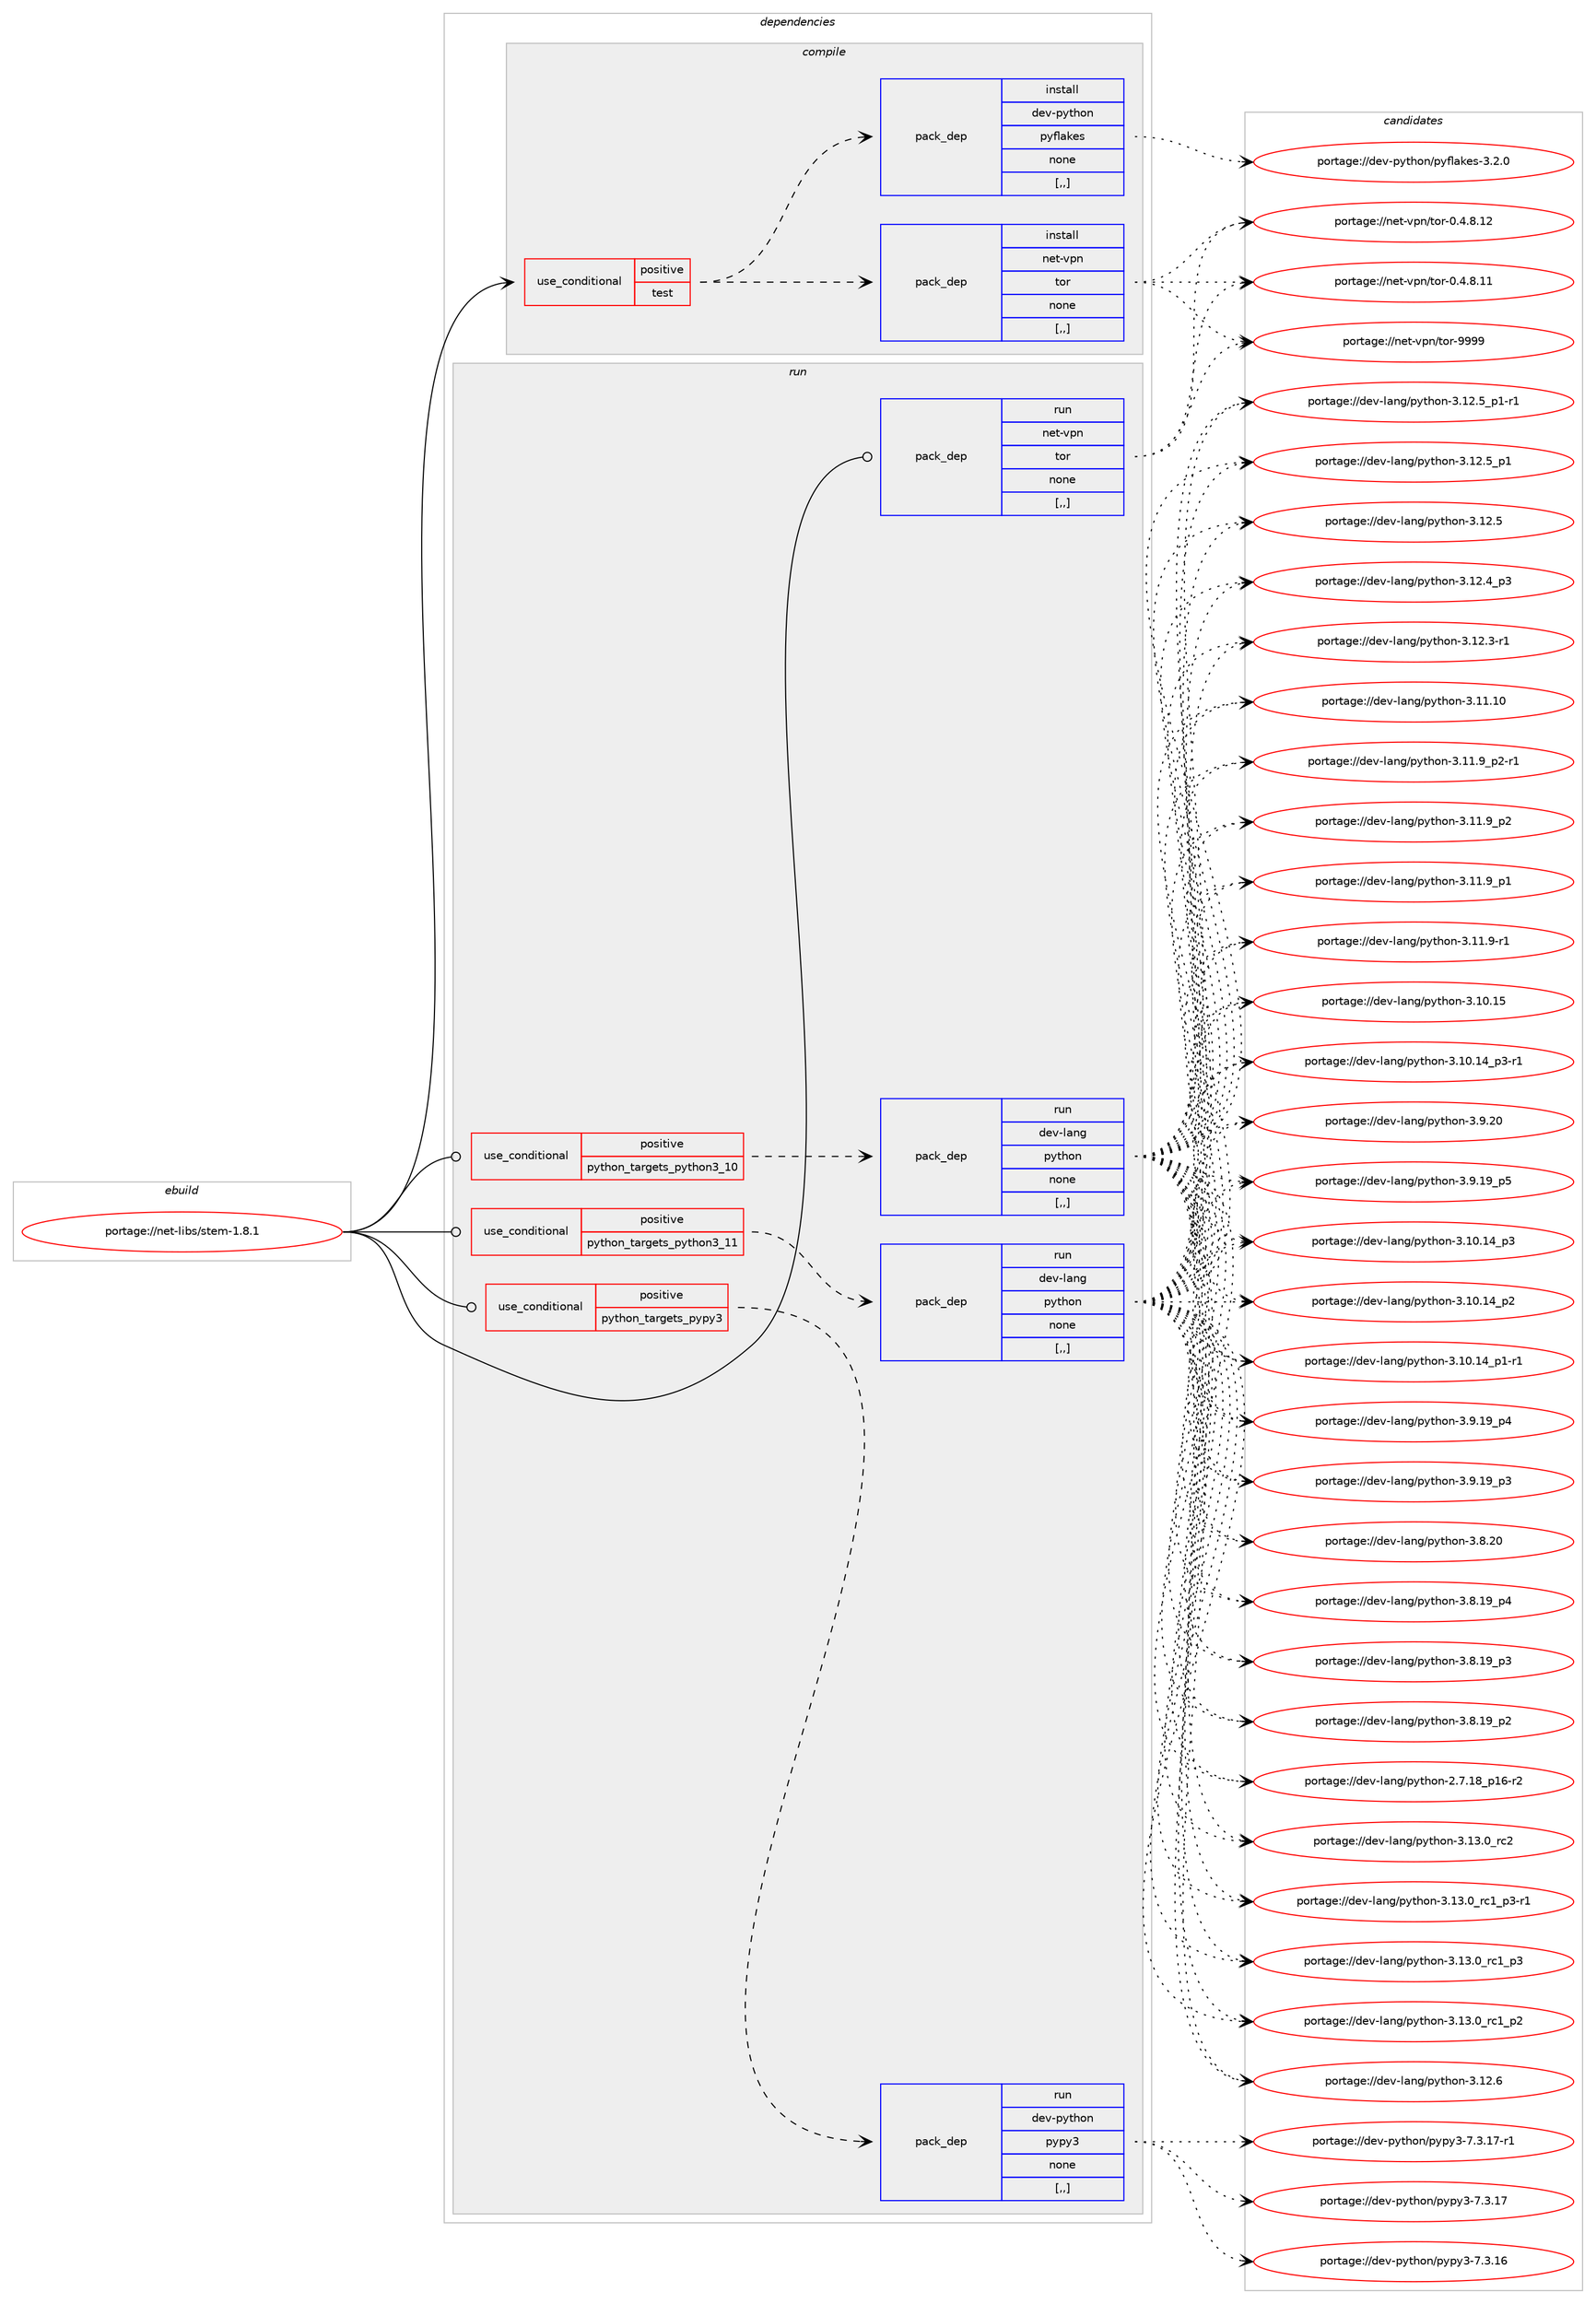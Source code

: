 digraph prolog {

# *************
# Graph options
# *************

newrank=true;
concentrate=true;
compound=true;
graph [rankdir=LR,fontname=Helvetica,fontsize=10,ranksep=1.5];#, ranksep=2.5, nodesep=0.2];
edge  [arrowhead=vee];
node  [fontname=Helvetica,fontsize=10];

# **********
# The ebuild
# **********

subgraph cluster_leftcol {
color=gray;
label=<<i>ebuild</i>>;
id [label="portage://net-libs/stem-1.8.1", color=red, width=4, href="../net-libs/stem-1.8.1.svg"];
}

# ****************
# The dependencies
# ****************

subgraph cluster_midcol {
color=gray;
label=<<i>dependencies</i>>;
subgraph cluster_compile {
fillcolor="#eeeeee";
style=filled;
label=<<i>compile</i>>;
subgraph cond229011 {
dependency874022 [label=<<TABLE BORDER="0" CELLBORDER="1" CELLSPACING="0" CELLPADDING="4"><TR><TD ROWSPAN="3" CELLPADDING="10">use_conditional</TD></TR><TR><TD>positive</TD></TR><TR><TD>test</TD></TR></TABLE>>, shape=none, color=red];
subgraph pack638581 {
dependency874023 [label=<<TABLE BORDER="0" CELLBORDER="1" CELLSPACING="0" CELLPADDING="4" WIDTH="220"><TR><TD ROWSPAN="6" CELLPADDING="30">pack_dep</TD></TR><TR><TD WIDTH="110">install</TD></TR><TR><TD>dev-python</TD></TR><TR><TD>pyflakes</TD></TR><TR><TD>none</TD></TR><TR><TD>[,,]</TD></TR></TABLE>>, shape=none, color=blue];
}
dependency874022:e -> dependency874023:w [weight=20,style="dashed",arrowhead="vee"];
subgraph pack638582 {
dependency874024 [label=<<TABLE BORDER="0" CELLBORDER="1" CELLSPACING="0" CELLPADDING="4" WIDTH="220"><TR><TD ROWSPAN="6" CELLPADDING="30">pack_dep</TD></TR><TR><TD WIDTH="110">install</TD></TR><TR><TD>net-vpn</TD></TR><TR><TD>tor</TD></TR><TR><TD>none</TD></TR><TR><TD>[,,]</TD></TR></TABLE>>, shape=none, color=blue];
}
dependency874022:e -> dependency874024:w [weight=20,style="dashed",arrowhead="vee"];
}
id:e -> dependency874022:w [weight=20,style="solid",arrowhead="vee"];
}
subgraph cluster_compileandrun {
fillcolor="#eeeeee";
style=filled;
label=<<i>compile and run</i>>;
}
subgraph cluster_run {
fillcolor="#eeeeee";
style=filled;
label=<<i>run</i>>;
subgraph cond229012 {
dependency874025 [label=<<TABLE BORDER="0" CELLBORDER="1" CELLSPACING="0" CELLPADDING="4"><TR><TD ROWSPAN="3" CELLPADDING="10">use_conditional</TD></TR><TR><TD>positive</TD></TR><TR><TD>python_targets_pypy3</TD></TR></TABLE>>, shape=none, color=red];
subgraph pack638583 {
dependency874026 [label=<<TABLE BORDER="0" CELLBORDER="1" CELLSPACING="0" CELLPADDING="4" WIDTH="220"><TR><TD ROWSPAN="6" CELLPADDING="30">pack_dep</TD></TR><TR><TD WIDTH="110">run</TD></TR><TR><TD>dev-python</TD></TR><TR><TD>pypy3</TD></TR><TR><TD>none</TD></TR><TR><TD>[,,]</TD></TR></TABLE>>, shape=none, color=blue];
}
dependency874025:e -> dependency874026:w [weight=20,style="dashed",arrowhead="vee"];
}
id:e -> dependency874025:w [weight=20,style="solid",arrowhead="odot"];
subgraph cond229013 {
dependency874027 [label=<<TABLE BORDER="0" CELLBORDER="1" CELLSPACING="0" CELLPADDING="4"><TR><TD ROWSPAN="3" CELLPADDING="10">use_conditional</TD></TR><TR><TD>positive</TD></TR><TR><TD>python_targets_python3_10</TD></TR></TABLE>>, shape=none, color=red];
subgraph pack638584 {
dependency874028 [label=<<TABLE BORDER="0" CELLBORDER="1" CELLSPACING="0" CELLPADDING="4" WIDTH="220"><TR><TD ROWSPAN="6" CELLPADDING="30">pack_dep</TD></TR><TR><TD WIDTH="110">run</TD></TR><TR><TD>dev-lang</TD></TR><TR><TD>python</TD></TR><TR><TD>none</TD></TR><TR><TD>[,,]</TD></TR></TABLE>>, shape=none, color=blue];
}
dependency874027:e -> dependency874028:w [weight=20,style="dashed",arrowhead="vee"];
}
id:e -> dependency874027:w [weight=20,style="solid",arrowhead="odot"];
subgraph cond229014 {
dependency874029 [label=<<TABLE BORDER="0" CELLBORDER="1" CELLSPACING="0" CELLPADDING="4"><TR><TD ROWSPAN="3" CELLPADDING="10">use_conditional</TD></TR><TR><TD>positive</TD></TR><TR><TD>python_targets_python3_11</TD></TR></TABLE>>, shape=none, color=red];
subgraph pack638585 {
dependency874030 [label=<<TABLE BORDER="0" CELLBORDER="1" CELLSPACING="0" CELLPADDING="4" WIDTH="220"><TR><TD ROWSPAN="6" CELLPADDING="30">pack_dep</TD></TR><TR><TD WIDTH="110">run</TD></TR><TR><TD>dev-lang</TD></TR><TR><TD>python</TD></TR><TR><TD>none</TD></TR><TR><TD>[,,]</TD></TR></TABLE>>, shape=none, color=blue];
}
dependency874029:e -> dependency874030:w [weight=20,style="dashed",arrowhead="vee"];
}
id:e -> dependency874029:w [weight=20,style="solid",arrowhead="odot"];
subgraph pack638586 {
dependency874031 [label=<<TABLE BORDER="0" CELLBORDER="1" CELLSPACING="0" CELLPADDING="4" WIDTH="220"><TR><TD ROWSPAN="6" CELLPADDING="30">pack_dep</TD></TR><TR><TD WIDTH="110">run</TD></TR><TR><TD>net-vpn</TD></TR><TR><TD>tor</TD></TR><TR><TD>none</TD></TR><TR><TD>[,,]</TD></TR></TABLE>>, shape=none, color=blue];
}
id:e -> dependency874031:w [weight=20,style="solid",arrowhead="odot"];
}
}

# **************
# The candidates
# **************

subgraph cluster_choices {
rank=same;
color=gray;
label=<<i>candidates</i>>;

subgraph choice638581 {
color=black;
nodesep=1;
choice100101118451121211161041111104711212110210897107101115455146504648 [label="portage://dev-python/pyflakes-3.2.0", color=red, width=4,href="../dev-python/pyflakes-3.2.0.svg"];
dependency874023:e -> choice100101118451121211161041111104711212110210897107101115455146504648:w [style=dotted,weight="100"];
}
subgraph choice638582 {
color=black;
nodesep=1;
choice11010111645118112110471161111144557575757 [label="portage://net-vpn/tor-9999", color=red, width=4,href="../net-vpn/tor-9999.svg"];
choice1101011164511811211047116111114454846524656464950 [label="portage://net-vpn/tor-0.4.8.12", color=red, width=4,href="../net-vpn/tor-0.4.8.12.svg"];
choice1101011164511811211047116111114454846524656464949 [label="portage://net-vpn/tor-0.4.8.11", color=red, width=4,href="../net-vpn/tor-0.4.8.11.svg"];
dependency874024:e -> choice11010111645118112110471161111144557575757:w [style=dotted,weight="100"];
dependency874024:e -> choice1101011164511811211047116111114454846524656464950:w [style=dotted,weight="100"];
dependency874024:e -> choice1101011164511811211047116111114454846524656464949:w [style=dotted,weight="100"];
}
subgraph choice638583 {
color=black;
nodesep=1;
choice100101118451121211161041111104711212111212151455546514649554511449 [label="portage://dev-python/pypy3-7.3.17-r1", color=red, width=4,href="../dev-python/pypy3-7.3.17-r1.svg"];
choice10010111845112121116104111110471121211121215145554651464955 [label="portage://dev-python/pypy3-7.3.17", color=red, width=4,href="../dev-python/pypy3-7.3.17.svg"];
choice10010111845112121116104111110471121211121215145554651464954 [label="portage://dev-python/pypy3-7.3.16", color=red, width=4,href="../dev-python/pypy3-7.3.16.svg"];
dependency874026:e -> choice100101118451121211161041111104711212111212151455546514649554511449:w [style=dotted,weight="100"];
dependency874026:e -> choice10010111845112121116104111110471121211121215145554651464955:w [style=dotted,weight="100"];
dependency874026:e -> choice10010111845112121116104111110471121211121215145554651464954:w [style=dotted,weight="100"];
}
subgraph choice638584 {
color=black;
nodesep=1;
choice10010111845108971101034711212111610411111045514649514648951149950 [label="portage://dev-lang/python-3.13.0_rc2", color=red, width=4,href="../dev-lang/python-3.13.0_rc2.svg"];
choice1001011184510897110103471121211161041111104551464951464895114994995112514511449 [label="portage://dev-lang/python-3.13.0_rc1_p3-r1", color=red, width=4,href="../dev-lang/python-3.13.0_rc1_p3-r1.svg"];
choice100101118451089711010347112121116104111110455146495146489511499499511251 [label="portage://dev-lang/python-3.13.0_rc1_p3", color=red, width=4,href="../dev-lang/python-3.13.0_rc1_p3.svg"];
choice100101118451089711010347112121116104111110455146495146489511499499511250 [label="portage://dev-lang/python-3.13.0_rc1_p2", color=red, width=4,href="../dev-lang/python-3.13.0_rc1_p2.svg"];
choice10010111845108971101034711212111610411111045514649504654 [label="portage://dev-lang/python-3.12.6", color=red, width=4,href="../dev-lang/python-3.12.6.svg"];
choice1001011184510897110103471121211161041111104551464950465395112494511449 [label="portage://dev-lang/python-3.12.5_p1-r1", color=red, width=4,href="../dev-lang/python-3.12.5_p1-r1.svg"];
choice100101118451089711010347112121116104111110455146495046539511249 [label="portage://dev-lang/python-3.12.5_p1", color=red, width=4,href="../dev-lang/python-3.12.5_p1.svg"];
choice10010111845108971101034711212111610411111045514649504653 [label="portage://dev-lang/python-3.12.5", color=red, width=4,href="../dev-lang/python-3.12.5.svg"];
choice100101118451089711010347112121116104111110455146495046529511251 [label="portage://dev-lang/python-3.12.4_p3", color=red, width=4,href="../dev-lang/python-3.12.4_p3.svg"];
choice100101118451089711010347112121116104111110455146495046514511449 [label="portage://dev-lang/python-3.12.3-r1", color=red, width=4,href="../dev-lang/python-3.12.3-r1.svg"];
choice1001011184510897110103471121211161041111104551464949464948 [label="portage://dev-lang/python-3.11.10", color=red, width=4,href="../dev-lang/python-3.11.10.svg"];
choice1001011184510897110103471121211161041111104551464949465795112504511449 [label="portage://dev-lang/python-3.11.9_p2-r1", color=red, width=4,href="../dev-lang/python-3.11.9_p2-r1.svg"];
choice100101118451089711010347112121116104111110455146494946579511250 [label="portage://dev-lang/python-3.11.9_p2", color=red, width=4,href="../dev-lang/python-3.11.9_p2.svg"];
choice100101118451089711010347112121116104111110455146494946579511249 [label="portage://dev-lang/python-3.11.9_p1", color=red, width=4,href="../dev-lang/python-3.11.9_p1.svg"];
choice100101118451089711010347112121116104111110455146494946574511449 [label="portage://dev-lang/python-3.11.9-r1", color=red, width=4,href="../dev-lang/python-3.11.9-r1.svg"];
choice1001011184510897110103471121211161041111104551464948464953 [label="portage://dev-lang/python-3.10.15", color=red, width=4,href="../dev-lang/python-3.10.15.svg"];
choice100101118451089711010347112121116104111110455146494846495295112514511449 [label="portage://dev-lang/python-3.10.14_p3-r1", color=red, width=4,href="../dev-lang/python-3.10.14_p3-r1.svg"];
choice10010111845108971101034711212111610411111045514649484649529511251 [label="portage://dev-lang/python-3.10.14_p3", color=red, width=4,href="../dev-lang/python-3.10.14_p3.svg"];
choice10010111845108971101034711212111610411111045514649484649529511250 [label="portage://dev-lang/python-3.10.14_p2", color=red, width=4,href="../dev-lang/python-3.10.14_p2.svg"];
choice100101118451089711010347112121116104111110455146494846495295112494511449 [label="portage://dev-lang/python-3.10.14_p1-r1", color=red, width=4,href="../dev-lang/python-3.10.14_p1-r1.svg"];
choice10010111845108971101034711212111610411111045514657465048 [label="portage://dev-lang/python-3.9.20", color=red, width=4,href="../dev-lang/python-3.9.20.svg"];
choice100101118451089711010347112121116104111110455146574649579511253 [label="portage://dev-lang/python-3.9.19_p5", color=red, width=4,href="../dev-lang/python-3.9.19_p5.svg"];
choice100101118451089711010347112121116104111110455146574649579511252 [label="portage://dev-lang/python-3.9.19_p4", color=red, width=4,href="../dev-lang/python-3.9.19_p4.svg"];
choice100101118451089711010347112121116104111110455146574649579511251 [label="portage://dev-lang/python-3.9.19_p3", color=red, width=4,href="../dev-lang/python-3.9.19_p3.svg"];
choice10010111845108971101034711212111610411111045514656465048 [label="portage://dev-lang/python-3.8.20", color=red, width=4,href="../dev-lang/python-3.8.20.svg"];
choice100101118451089711010347112121116104111110455146564649579511252 [label="portage://dev-lang/python-3.8.19_p4", color=red, width=4,href="../dev-lang/python-3.8.19_p4.svg"];
choice100101118451089711010347112121116104111110455146564649579511251 [label="portage://dev-lang/python-3.8.19_p3", color=red, width=4,href="../dev-lang/python-3.8.19_p3.svg"];
choice100101118451089711010347112121116104111110455146564649579511250 [label="portage://dev-lang/python-3.8.19_p2", color=red, width=4,href="../dev-lang/python-3.8.19_p2.svg"];
choice100101118451089711010347112121116104111110455046554649569511249544511450 [label="portage://dev-lang/python-2.7.18_p16-r2", color=red, width=4,href="../dev-lang/python-2.7.18_p16-r2.svg"];
dependency874028:e -> choice10010111845108971101034711212111610411111045514649514648951149950:w [style=dotted,weight="100"];
dependency874028:e -> choice1001011184510897110103471121211161041111104551464951464895114994995112514511449:w [style=dotted,weight="100"];
dependency874028:e -> choice100101118451089711010347112121116104111110455146495146489511499499511251:w [style=dotted,weight="100"];
dependency874028:e -> choice100101118451089711010347112121116104111110455146495146489511499499511250:w [style=dotted,weight="100"];
dependency874028:e -> choice10010111845108971101034711212111610411111045514649504654:w [style=dotted,weight="100"];
dependency874028:e -> choice1001011184510897110103471121211161041111104551464950465395112494511449:w [style=dotted,weight="100"];
dependency874028:e -> choice100101118451089711010347112121116104111110455146495046539511249:w [style=dotted,weight="100"];
dependency874028:e -> choice10010111845108971101034711212111610411111045514649504653:w [style=dotted,weight="100"];
dependency874028:e -> choice100101118451089711010347112121116104111110455146495046529511251:w [style=dotted,weight="100"];
dependency874028:e -> choice100101118451089711010347112121116104111110455146495046514511449:w [style=dotted,weight="100"];
dependency874028:e -> choice1001011184510897110103471121211161041111104551464949464948:w [style=dotted,weight="100"];
dependency874028:e -> choice1001011184510897110103471121211161041111104551464949465795112504511449:w [style=dotted,weight="100"];
dependency874028:e -> choice100101118451089711010347112121116104111110455146494946579511250:w [style=dotted,weight="100"];
dependency874028:e -> choice100101118451089711010347112121116104111110455146494946579511249:w [style=dotted,weight="100"];
dependency874028:e -> choice100101118451089711010347112121116104111110455146494946574511449:w [style=dotted,weight="100"];
dependency874028:e -> choice1001011184510897110103471121211161041111104551464948464953:w [style=dotted,weight="100"];
dependency874028:e -> choice100101118451089711010347112121116104111110455146494846495295112514511449:w [style=dotted,weight="100"];
dependency874028:e -> choice10010111845108971101034711212111610411111045514649484649529511251:w [style=dotted,weight="100"];
dependency874028:e -> choice10010111845108971101034711212111610411111045514649484649529511250:w [style=dotted,weight="100"];
dependency874028:e -> choice100101118451089711010347112121116104111110455146494846495295112494511449:w [style=dotted,weight="100"];
dependency874028:e -> choice10010111845108971101034711212111610411111045514657465048:w [style=dotted,weight="100"];
dependency874028:e -> choice100101118451089711010347112121116104111110455146574649579511253:w [style=dotted,weight="100"];
dependency874028:e -> choice100101118451089711010347112121116104111110455146574649579511252:w [style=dotted,weight="100"];
dependency874028:e -> choice100101118451089711010347112121116104111110455146574649579511251:w [style=dotted,weight="100"];
dependency874028:e -> choice10010111845108971101034711212111610411111045514656465048:w [style=dotted,weight="100"];
dependency874028:e -> choice100101118451089711010347112121116104111110455146564649579511252:w [style=dotted,weight="100"];
dependency874028:e -> choice100101118451089711010347112121116104111110455146564649579511251:w [style=dotted,weight="100"];
dependency874028:e -> choice100101118451089711010347112121116104111110455146564649579511250:w [style=dotted,weight="100"];
dependency874028:e -> choice100101118451089711010347112121116104111110455046554649569511249544511450:w [style=dotted,weight="100"];
}
subgraph choice638585 {
color=black;
nodesep=1;
choice10010111845108971101034711212111610411111045514649514648951149950 [label="portage://dev-lang/python-3.13.0_rc2", color=red, width=4,href="../dev-lang/python-3.13.0_rc2.svg"];
choice1001011184510897110103471121211161041111104551464951464895114994995112514511449 [label="portage://dev-lang/python-3.13.0_rc1_p3-r1", color=red, width=4,href="../dev-lang/python-3.13.0_rc1_p3-r1.svg"];
choice100101118451089711010347112121116104111110455146495146489511499499511251 [label="portage://dev-lang/python-3.13.0_rc1_p3", color=red, width=4,href="../dev-lang/python-3.13.0_rc1_p3.svg"];
choice100101118451089711010347112121116104111110455146495146489511499499511250 [label="portage://dev-lang/python-3.13.0_rc1_p2", color=red, width=4,href="../dev-lang/python-3.13.0_rc1_p2.svg"];
choice10010111845108971101034711212111610411111045514649504654 [label="portage://dev-lang/python-3.12.6", color=red, width=4,href="../dev-lang/python-3.12.6.svg"];
choice1001011184510897110103471121211161041111104551464950465395112494511449 [label="portage://dev-lang/python-3.12.5_p1-r1", color=red, width=4,href="../dev-lang/python-3.12.5_p1-r1.svg"];
choice100101118451089711010347112121116104111110455146495046539511249 [label="portage://dev-lang/python-3.12.5_p1", color=red, width=4,href="../dev-lang/python-3.12.5_p1.svg"];
choice10010111845108971101034711212111610411111045514649504653 [label="portage://dev-lang/python-3.12.5", color=red, width=4,href="../dev-lang/python-3.12.5.svg"];
choice100101118451089711010347112121116104111110455146495046529511251 [label="portage://dev-lang/python-3.12.4_p3", color=red, width=4,href="../dev-lang/python-3.12.4_p3.svg"];
choice100101118451089711010347112121116104111110455146495046514511449 [label="portage://dev-lang/python-3.12.3-r1", color=red, width=4,href="../dev-lang/python-3.12.3-r1.svg"];
choice1001011184510897110103471121211161041111104551464949464948 [label="portage://dev-lang/python-3.11.10", color=red, width=4,href="../dev-lang/python-3.11.10.svg"];
choice1001011184510897110103471121211161041111104551464949465795112504511449 [label="portage://dev-lang/python-3.11.9_p2-r1", color=red, width=4,href="../dev-lang/python-3.11.9_p2-r1.svg"];
choice100101118451089711010347112121116104111110455146494946579511250 [label="portage://dev-lang/python-3.11.9_p2", color=red, width=4,href="../dev-lang/python-3.11.9_p2.svg"];
choice100101118451089711010347112121116104111110455146494946579511249 [label="portage://dev-lang/python-3.11.9_p1", color=red, width=4,href="../dev-lang/python-3.11.9_p1.svg"];
choice100101118451089711010347112121116104111110455146494946574511449 [label="portage://dev-lang/python-3.11.9-r1", color=red, width=4,href="../dev-lang/python-3.11.9-r1.svg"];
choice1001011184510897110103471121211161041111104551464948464953 [label="portage://dev-lang/python-3.10.15", color=red, width=4,href="../dev-lang/python-3.10.15.svg"];
choice100101118451089711010347112121116104111110455146494846495295112514511449 [label="portage://dev-lang/python-3.10.14_p3-r1", color=red, width=4,href="../dev-lang/python-3.10.14_p3-r1.svg"];
choice10010111845108971101034711212111610411111045514649484649529511251 [label="portage://dev-lang/python-3.10.14_p3", color=red, width=4,href="../dev-lang/python-3.10.14_p3.svg"];
choice10010111845108971101034711212111610411111045514649484649529511250 [label="portage://dev-lang/python-3.10.14_p2", color=red, width=4,href="../dev-lang/python-3.10.14_p2.svg"];
choice100101118451089711010347112121116104111110455146494846495295112494511449 [label="portage://dev-lang/python-3.10.14_p1-r1", color=red, width=4,href="../dev-lang/python-3.10.14_p1-r1.svg"];
choice10010111845108971101034711212111610411111045514657465048 [label="portage://dev-lang/python-3.9.20", color=red, width=4,href="../dev-lang/python-3.9.20.svg"];
choice100101118451089711010347112121116104111110455146574649579511253 [label="portage://dev-lang/python-3.9.19_p5", color=red, width=4,href="../dev-lang/python-3.9.19_p5.svg"];
choice100101118451089711010347112121116104111110455146574649579511252 [label="portage://dev-lang/python-3.9.19_p4", color=red, width=4,href="../dev-lang/python-3.9.19_p4.svg"];
choice100101118451089711010347112121116104111110455146574649579511251 [label="portage://dev-lang/python-3.9.19_p3", color=red, width=4,href="../dev-lang/python-3.9.19_p3.svg"];
choice10010111845108971101034711212111610411111045514656465048 [label="portage://dev-lang/python-3.8.20", color=red, width=4,href="../dev-lang/python-3.8.20.svg"];
choice100101118451089711010347112121116104111110455146564649579511252 [label="portage://dev-lang/python-3.8.19_p4", color=red, width=4,href="../dev-lang/python-3.8.19_p4.svg"];
choice100101118451089711010347112121116104111110455146564649579511251 [label="portage://dev-lang/python-3.8.19_p3", color=red, width=4,href="../dev-lang/python-3.8.19_p3.svg"];
choice100101118451089711010347112121116104111110455146564649579511250 [label="portage://dev-lang/python-3.8.19_p2", color=red, width=4,href="../dev-lang/python-3.8.19_p2.svg"];
choice100101118451089711010347112121116104111110455046554649569511249544511450 [label="portage://dev-lang/python-2.7.18_p16-r2", color=red, width=4,href="../dev-lang/python-2.7.18_p16-r2.svg"];
dependency874030:e -> choice10010111845108971101034711212111610411111045514649514648951149950:w [style=dotted,weight="100"];
dependency874030:e -> choice1001011184510897110103471121211161041111104551464951464895114994995112514511449:w [style=dotted,weight="100"];
dependency874030:e -> choice100101118451089711010347112121116104111110455146495146489511499499511251:w [style=dotted,weight="100"];
dependency874030:e -> choice100101118451089711010347112121116104111110455146495146489511499499511250:w [style=dotted,weight="100"];
dependency874030:e -> choice10010111845108971101034711212111610411111045514649504654:w [style=dotted,weight="100"];
dependency874030:e -> choice1001011184510897110103471121211161041111104551464950465395112494511449:w [style=dotted,weight="100"];
dependency874030:e -> choice100101118451089711010347112121116104111110455146495046539511249:w [style=dotted,weight="100"];
dependency874030:e -> choice10010111845108971101034711212111610411111045514649504653:w [style=dotted,weight="100"];
dependency874030:e -> choice100101118451089711010347112121116104111110455146495046529511251:w [style=dotted,weight="100"];
dependency874030:e -> choice100101118451089711010347112121116104111110455146495046514511449:w [style=dotted,weight="100"];
dependency874030:e -> choice1001011184510897110103471121211161041111104551464949464948:w [style=dotted,weight="100"];
dependency874030:e -> choice1001011184510897110103471121211161041111104551464949465795112504511449:w [style=dotted,weight="100"];
dependency874030:e -> choice100101118451089711010347112121116104111110455146494946579511250:w [style=dotted,weight="100"];
dependency874030:e -> choice100101118451089711010347112121116104111110455146494946579511249:w [style=dotted,weight="100"];
dependency874030:e -> choice100101118451089711010347112121116104111110455146494946574511449:w [style=dotted,weight="100"];
dependency874030:e -> choice1001011184510897110103471121211161041111104551464948464953:w [style=dotted,weight="100"];
dependency874030:e -> choice100101118451089711010347112121116104111110455146494846495295112514511449:w [style=dotted,weight="100"];
dependency874030:e -> choice10010111845108971101034711212111610411111045514649484649529511251:w [style=dotted,weight="100"];
dependency874030:e -> choice10010111845108971101034711212111610411111045514649484649529511250:w [style=dotted,weight="100"];
dependency874030:e -> choice100101118451089711010347112121116104111110455146494846495295112494511449:w [style=dotted,weight="100"];
dependency874030:e -> choice10010111845108971101034711212111610411111045514657465048:w [style=dotted,weight="100"];
dependency874030:e -> choice100101118451089711010347112121116104111110455146574649579511253:w [style=dotted,weight="100"];
dependency874030:e -> choice100101118451089711010347112121116104111110455146574649579511252:w [style=dotted,weight="100"];
dependency874030:e -> choice100101118451089711010347112121116104111110455146574649579511251:w [style=dotted,weight="100"];
dependency874030:e -> choice10010111845108971101034711212111610411111045514656465048:w [style=dotted,weight="100"];
dependency874030:e -> choice100101118451089711010347112121116104111110455146564649579511252:w [style=dotted,weight="100"];
dependency874030:e -> choice100101118451089711010347112121116104111110455146564649579511251:w [style=dotted,weight="100"];
dependency874030:e -> choice100101118451089711010347112121116104111110455146564649579511250:w [style=dotted,weight="100"];
dependency874030:e -> choice100101118451089711010347112121116104111110455046554649569511249544511450:w [style=dotted,weight="100"];
}
subgraph choice638586 {
color=black;
nodesep=1;
choice11010111645118112110471161111144557575757 [label="portage://net-vpn/tor-9999", color=red, width=4,href="../net-vpn/tor-9999.svg"];
choice1101011164511811211047116111114454846524656464950 [label="portage://net-vpn/tor-0.4.8.12", color=red, width=4,href="../net-vpn/tor-0.4.8.12.svg"];
choice1101011164511811211047116111114454846524656464949 [label="portage://net-vpn/tor-0.4.8.11", color=red, width=4,href="../net-vpn/tor-0.4.8.11.svg"];
dependency874031:e -> choice11010111645118112110471161111144557575757:w [style=dotted,weight="100"];
dependency874031:e -> choice1101011164511811211047116111114454846524656464950:w [style=dotted,weight="100"];
dependency874031:e -> choice1101011164511811211047116111114454846524656464949:w [style=dotted,weight="100"];
}
}

}
